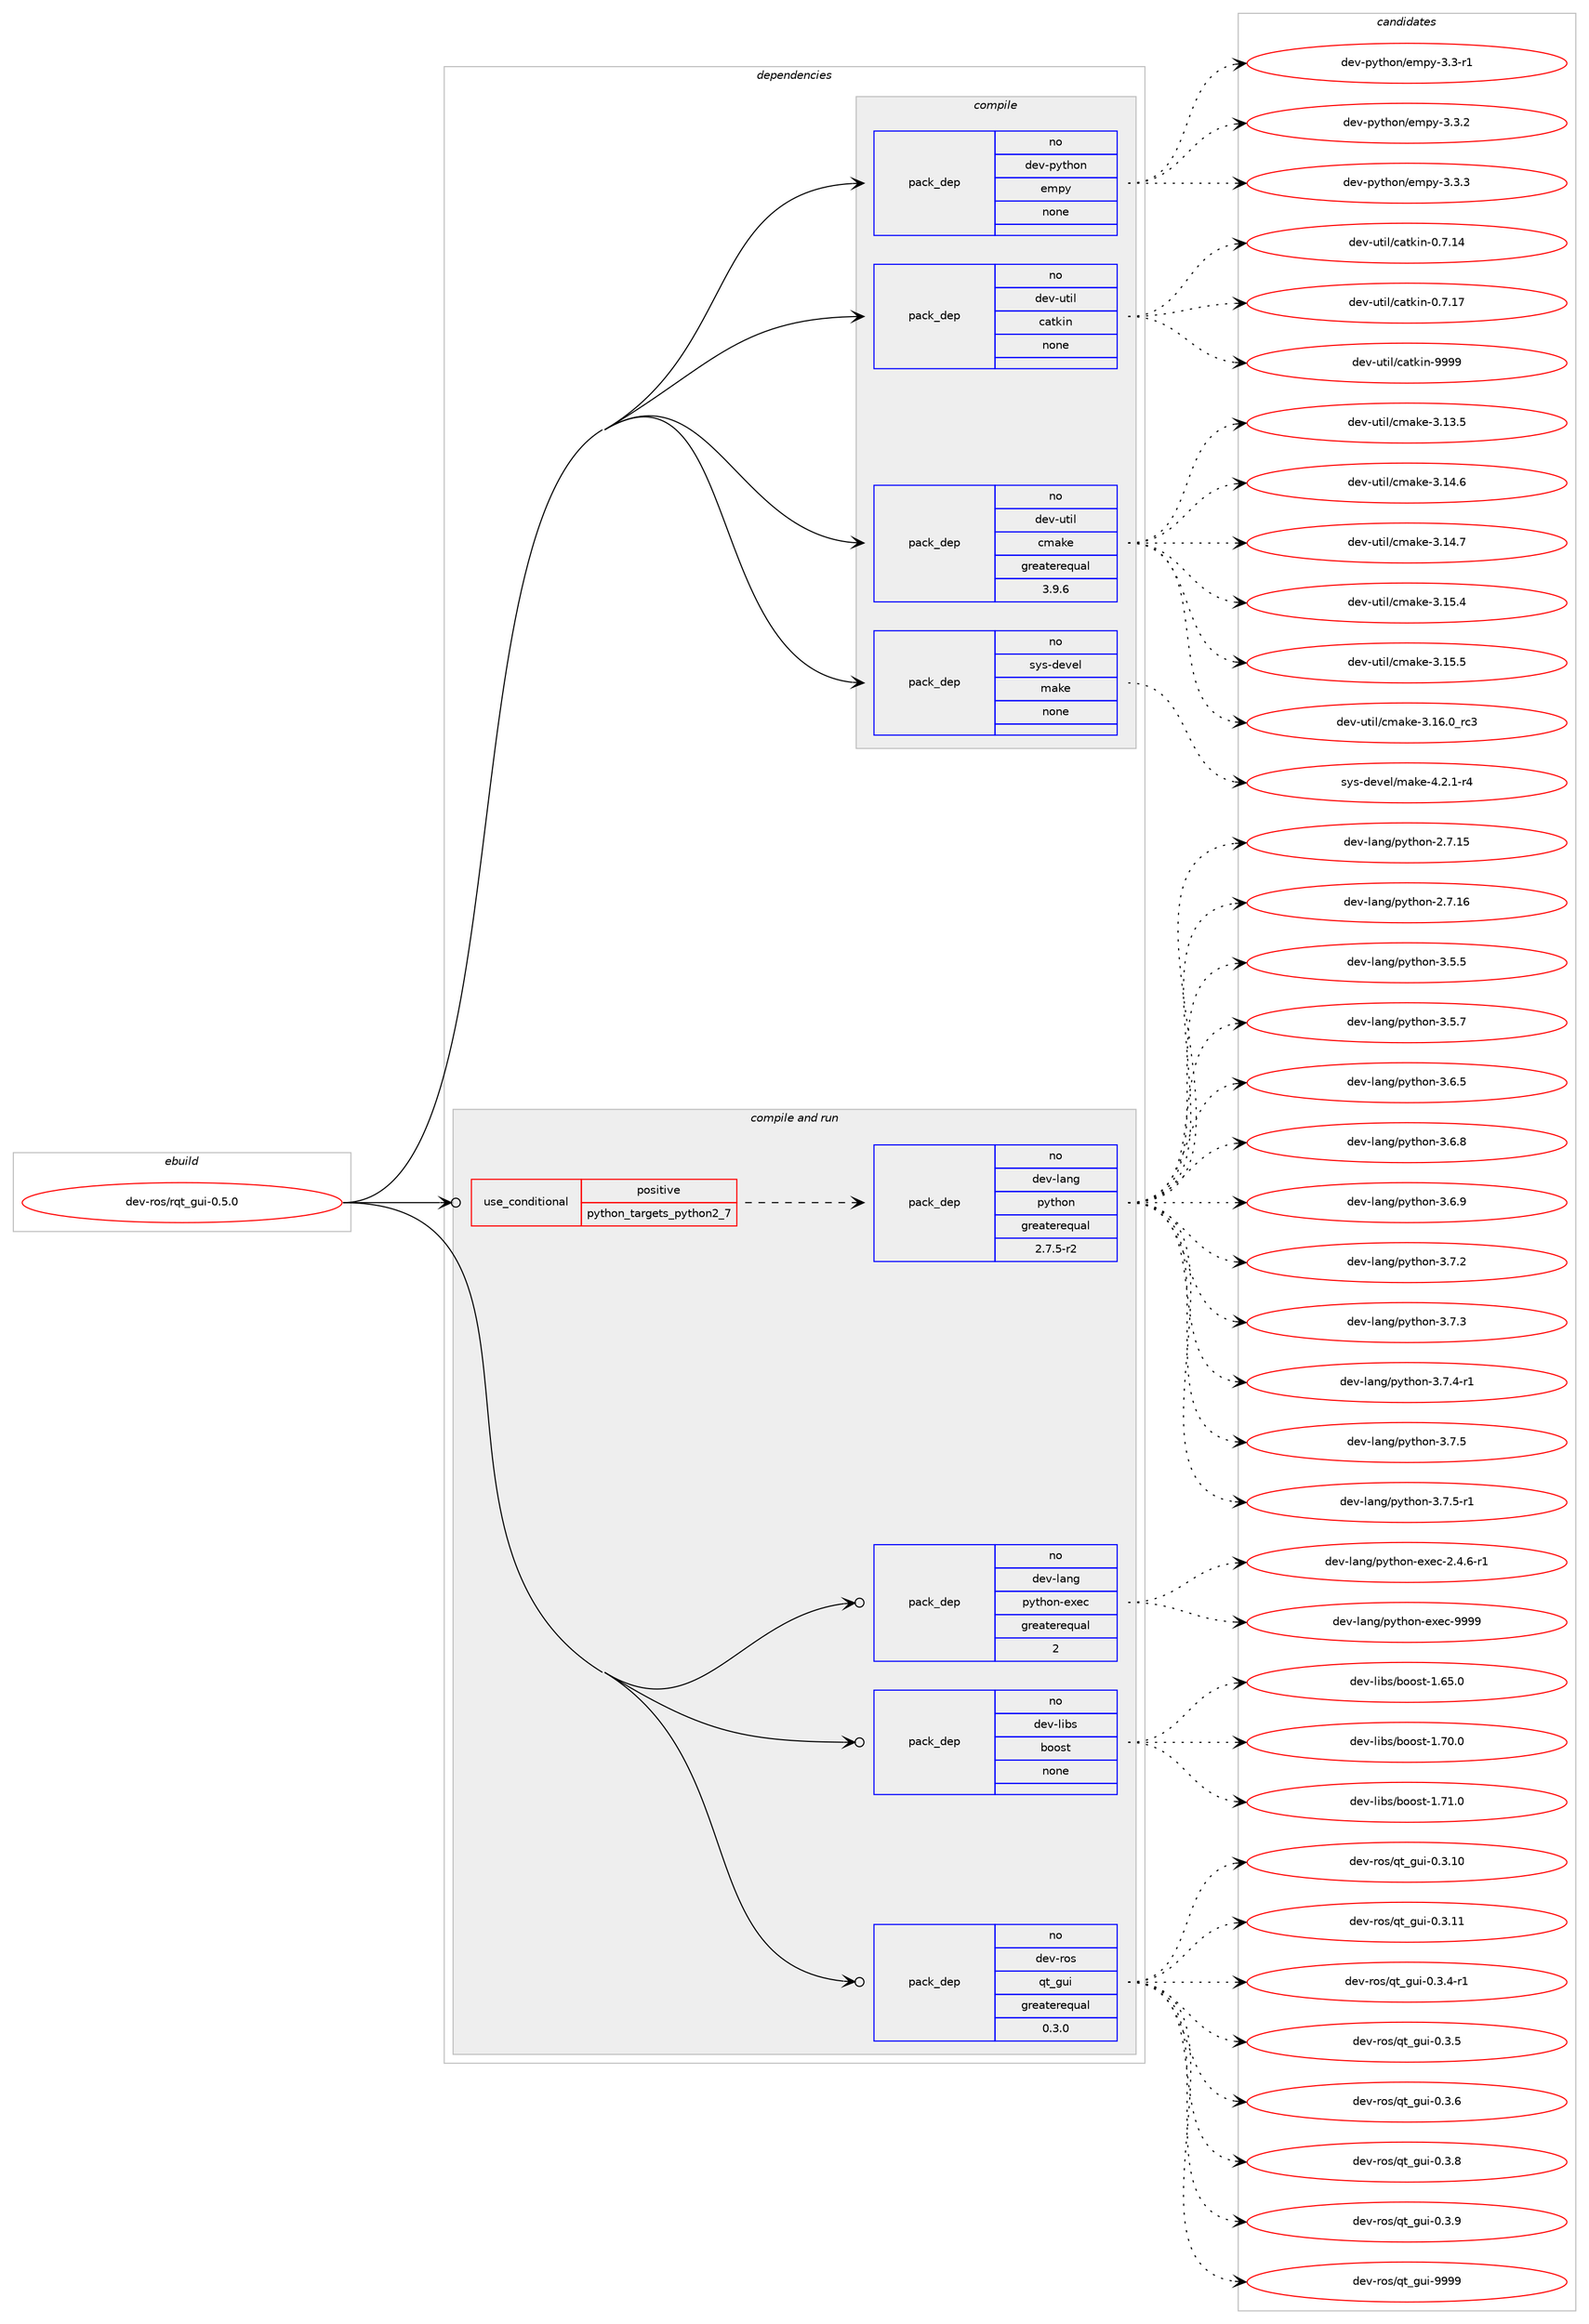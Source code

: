 digraph prolog {

# *************
# Graph options
# *************

newrank=true;
concentrate=true;
compound=true;
graph [rankdir=LR,fontname=Helvetica,fontsize=10,ranksep=1.5];#, ranksep=2.5, nodesep=0.2];
edge  [arrowhead=vee];
node  [fontname=Helvetica,fontsize=10];

# **********
# The ebuild
# **********

subgraph cluster_leftcol {
color=gray;
rank=same;
label=<<i>ebuild</i>>;
id [label="dev-ros/rqt_gui-0.5.0", color=red, width=4, href="../dev-ros/rqt_gui-0.5.0.svg"];
}

# ****************
# The dependencies
# ****************

subgraph cluster_midcol {
color=gray;
label=<<i>dependencies</i>>;
subgraph cluster_compile {
fillcolor="#eeeeee";
style=filled;
label=<<i>compile</i>>;
subgraph pack498246 {
dependency665419 [label=<<TABLE BORDER="0" CELLBORDER="1" CELLSPACING="0" CELLPADDING="4" WIDTH="220"><TR><TD ROWSPAN="6" CELLPADDING="30">pack_dep</TD></TR><TR><TD WIDTH="110">no</TD></TR><TR><TD>dev-python</TD></TR><TR><TD>empy</TD></TR><TR><TD>none</TD></TR><TR><TD></TD></TR></TABLE>>, shape=none, color=blue];
}
id:e -> dependency665419:w [weight=20,style="solid",arrowhead="vee"];
subgraph pack498247 {
dependency665420 [label=<<TABLE BORDER="0" CELLBORDER="1" CELLSPACING="0" CELLPADDING="4" WIDTH="220"><TR><TD ROWSPAN="6" CELLPADDING="30">pack_dep</TD></TR><TR><TD WIDTH="110">no</TD></TR><TR><TD>dev-util</TD></TR><TR><TD>catkin</TD></TR><TR><TD>none</TD></TR><TR><TD></TD></TR></TABLE>>, shape=none, color=blue];
}
id:e -> dependency665420:w [weight=20,style="solid",arrowhead="vee"];
subgraph pack498248 {
dependency665421 [label=<<TABLE BORDER="0" CELLBORDER="1" CELLSPACING="0" CELLPADDING="4" WIDTH="220"><TR><TD ROWSPAN="6" CELLPADDING="30">pack_dep</TD></TR><TR><TD WIDTH="110">no</TD></TR><TR><TD>dev-util</TD></TR><TR><TD>cmake</TD></TR><TR><TD>greaterequal</TD></TR><TR><TD>3.9.6</TD></TR></TABLE>>, shape=none, color=blue];
}
id:e -> dependency665421:w [weight=20,style="solid",arrowhead="vee"];
subgraph pack498249 {
dependency665422 [label=<<TABLE BORDER="0" CELLBORDER="1" CELLSPACING="0" CELLPADDING="4" WIDTH="220"><TR><TD ROWSPAN="6" CELLPADDING="30">pack_dep</TD></TR><TR><TD WIDTH="110">no</TD></TR><TR><TD>sys-devel</TD></TR><TR><TD>make</TD></TR><TR><TD>none</TD></TR><TR><TD></TD></TR></TABLE>>, shape=none, color=blue];
}
id:e -> dependency665422:w [weight=20,style="solid",arrowhead="vee"];
}
subgraph cluster_compileandrun {
fillcolor="#eeeeee";
style=filled;
label=<<i>compile and run</i>>;
subgraph cond155267 {
dependency665423 [label=<<TABLE BORDER="0" CELLBORDER="1" CELLSPACING="0" CELLPADDING="4"><TR><TD ROWSPAN="3" CELLPADDING="10">use_conditional</TD></TR><TR><TD>positive</TD></TR><TR><TD>python_targets_python2_7</TD></TR></TABLE>>, shape=none, color=red];
subgraph pack498250 {
dependency665424 [label=<<TABLE BORDER="0" CELLBORDER="1" CELLSPACING="0" CELLPADDING="4" WIDTH="220"><TR><TD ROWSPAN="6" CELLPADDING="30">pack_dep</TD></TR><TR><TD WIDTH="110">no</TD></TR><TR><TD>dev-lang</TD></TR><TR><TD>python</TD></TR><TR><TD>greaterequal</TD></TR><TR><TD>2.7.5-r2</TD></TR></TABLE>>, shape=none, color=blue];
}
dependency665423:e -> dependency665424:w [weight=20,style="dashed",arrowhead="vee"];
}
id:e -> dependency665423:w [weight=20,style="solid",arrowhead="odotvee"];
subgraph pack498251 {
dependency665425 [label=<<TABLE BORDER="0" CELLBORDER="1" CELLSPACING="0" CELLPADDING="4" WIDTH="220"><TR><TD ROWSPAN="6" CELLPADDING="30">pack_dep</TD></TR><TR><TD WIDTH="110">no</TD></TR><TR><TD>dev-lang</TD></TR><TR><TD>python-exec</TD></TR><TR><TD>greaterequal</TD></TR><TR><TD>2</TD></TR></TABLE>>, shape=none, color=blue];
}
id:e -> dependency665425:w [weight=20,style="solid",arrowhead="odotvee"];
subgraph pack498252 {
dependency665426 [label=<<TABLE BORDER="0" CELLBORDER="1" CELLSPACING="0" CELLPADDING="4" WIDTH="220"><TR><TD ROWSPAN="6" CELLPADDING="30">pack_dep</TD></TR><TR><TD WIDTH="110">no</TD></TR><TR><TD>dev-libs</TD></TR><TR><TD>boost</TD></TR><TR><TD>none</TD></TR><TR><TD></TD></TR></TABLE>>, shape=none, color=blue];
}
id:e -> dependency665426:w [weight=20,style="solid",arrowhead="odotvee"];
subgraph pack498253 {
dependency665427 [label=<<TABLE BORDER="0" CELLBORDER="1" CELLSPACING="0" CELLPADDING="4" WIDTH="220"><TR><TD ROWSPAN="6" CELLPADDING="30">pack_dep</TD></TR><TR><TD WIDTH="110">no</TD></TR><TR><TD>dev-ros</TD></TR><TR><TD>qt_gui</TD></TR><TR><TD>greaterequal</TD></TR><TR><TD>0.3.0</TD></TR></TABLE>>, shape=none, color=blue];
}
id:e -> dependency665427:w [weight=20,style="solid",arrowhead="odotvee"];
}
subgraph cluster_run {
fillcolor="#eeeeee";
style=filled;
label=<<i>run</i>>;
}
}

# **************
# The candidates
# **************

subgraph cluster_choices {
rank=same;
color=gray;
label=<<i>candidates</i>>;

subgraph choice498246 {
color=black;
nodesep=1;
choice1001011184511212111610411111047101109112121455146514511449 [label="dev-python/empy-3.3-r1", color=red, width=4,href="../dev-python/empy-3.3-r1.svg"];
choice1001011184511212111610411111047101109112121455146514650 [label="dev-python/empy-3.3.2", color=red, width=4,href="../dev-python/empy-3.3.2.svg"];
choice1001011184511212111610411111047101109112121455146514651 [label="dev-python/empy-3.3.3", color=red, width=4,href="../dev-python/empy-3.3.3.svg"];
dependency665419:e -> choice1001011184511212111610411111047101109112121455146514511449:w [style=dotted,weight="100"];
dependency665419:e -> choice1001011184511212111610411111047101109112121455146514650:w [style=dotted,weight="100"];
dependency665419:e -> choice1001011184511212111610411111047101109112121455146514651:w [style=dotted,weight="100"];
}
subgraph choice498247 {
color=black;
nodesep=1;
choice1001011184511711610510847999711610710511045484655464952 [label="dev-util/catkin-0.7.14", color=red, width=4,href="../dev-util/catkin-0.7.14.svg"];
choice1001011184511711610510847999711610710511045484655464955 [label="dev-util/catkin-0.7.17", color=red, width=4,href="../dev-util/catkin-0.7.17.svg"];
choice100101118451171161051084799971161071051104557575757 [label="dev-util/catkin-9999", color=red, width=4,href="../dev-util/catkin-9999.svg"];
dependency665420:e -> choice1001011184511711610510847999711610710511045484655464952:w [style=dotted,weight="100"];
dependency665420:e -> choice1001011184511711610510847999711610710511045484655464955:w [style=dotted,weight="100"];
dependency665420:e -> choice100101118451171161051084799971161071051104557575757:w [style=dotted,weight="100"];
}
subgraph choice498248 {
color=black;
nodesep=1;
choice1001011184511711610510847991099710710145514649514653 [label="dev-util/cmake-3.13.5", color=red, width=4,href="../dev-util/cmake-3.13.5.svg"];
choice1001011184511711610510847991099710710145514649524654 [label="dev-util/cmake-3.14.6", color=red, width=4,href="../dev-util/cmake-3.14.6.svg"];
choice1001011184511711610510847991099710710145514649524655 [label="dev-util/cmake-3.14.7", color=red, width=4,href="../dev-util/cmake-3.14.7.svg"];
choice1001011184511711610510847991099710710145514649534652 [label="dev-util/cmake-3.15.4", color=red, width=4,href="../dev-util/cmake-3.15.4.svg"];
choice1001011184511711610510847991099710710145514649534653 [label="dev-util/cmake-3.15.5", color=red, width=4,href="../dev-util/cmake-3.15.5.svg"];
choice1001011184511711610510847991099710710145514649544648951149951 [label="dev-util/cmake-3.16.0_rc3", color=red, width=4,href="../dev-util/cmake-3.16.0_rc3.svg"];
dependency665421:e -> choice1001011184511711610510847991099710710145514649514653:w [style=dotted,weight="100"];
dependency665421:e -> choice1001011184511711610510847991099710710145514649524654:w [style=dotted,weight="100"];
dependency665421:e -> choice1001011184511711610510847991099710710145514649524655:w [style=dotted,weight="100"];
dependency665421:e -> choice1001011184511711610510847991099710710145514649534652:w [style=dotted,weight="100"];
dependency665421:e -> choice1001011184511711610510847991099710710145514649534653:w [style=dotted,weight="100"];
dependency665421:e -> choice1001011184511711610510847991099710710145514649544648951149951:w [style=dotted,weight="100"];
}
subgraph choice498249 {
color=black;
nodesep=1;
choice1151211154510010111810110847109971071014552465046494511452 [label="sys-devel/make-4.2.1-r4", color=red, width=4,href="../sys-devel/make-4.2.1-r4.svg"];
dependency665422:e -> choice1151211154510010111810110847109971071014552465046494511452:w [style=dotted,weight="100"];
}
subgraph choice498250 {
color=black;
nodesep=1;
choice10010111845108971101034711212111610411111045504655464953 [label="dev-lang/python-2.7.15", color=red, width=4,href="../dev-lang/python-2.7.15.svg"];
choice10010111845108971101034711212111610411111045504655464954 [label="dev-lang/python-2.7.16", color=red, width=4,href="../dev-lang/python-2.7.16.svg"];
choice100101118451089711010347112121116104111110455146534653 [label="dev-lang/python-3.5.5", color=red, width=4,href="../dev-lang/python-3.5.5.svg"];
choice100101118451089711010347112121116104111110455146534655 [label="dev-lang/python-3.5.7", color=red, width=4,href="../dev-lang/python-3.5.7.svg"];
choice100101118451089711010347112121116104111110455146544653 [label="dev-lang/python-3.6.5", color=red, width=4,href="../dev-lang/python-3.6.5.svg"];
choice100101118451089711010347112121116104111110455146544656 [label="dev-lang/python-3.6.8", color=red, width=4,href="../dev-lang/python-3.6.8.svg"];
choice100101118451089711010347112121116104111110455146544657 [label="dev-lang/python-3.6.9", color=red, width=4,href="../dev-lang/python-3.6.9.svg"];
choice100101118451089711010347112121116104111110455146554650 [label="dev-lang/python-3.7.2", color=red, width=4,href="../dev-lang/python-3.7.2.svg"];
choice100101118451089711010347112121116104111110455146554651 [label="dev-lang/python-3.7.3", color=red, width=4,href="../dev-lang/python-3.7.3.svg"];
choice1001011184510897110103471121211161041111104551465546524511449 [label="dev-lang/python-3.7.4-r1", color=red, width=4,href="../dev-lang/python-3.7.4-r1.svg"];
choice100101118451089711010347112121116104111110455146554653 [label="dev-lang/python-3.7.5", color=red, width=4,href="../dev-lang/python-3.7.5.svg"];
choice1001011184510897110103471121211161041111104551465546534511449 [label="dev-lang/python-3.7.5-r1", color=red, width=4,href="../dev-lang/python-3.7.5-r1.svg"];
dependency665424:e -> choice10010111845108971101034711212111610411111045504655464953:w [style=dotted,weight="100"];
dependency665424:e -> choice10010111845108971101034711212111610411111045504655464954:w [style=dotted,weight="100"];
dependency665424:e -> choice100101118451089711010347112121116104111110455146534653:w [style=dotted,weight="100"];
dependency665424:e -> choice100101118451089711010347112121116104111110455146534655:w [style=dotted,weight="100"];
dependency665424:e -> choice100101118451089711010347112121116104111110455146544653:w [style=dotted,weight="100"];
dependency665424:e -> choice100101118451089711010347112121116104111110455146544656:w [style=dotted,weight="100"];
dependency665424:e -> choice100101118451089711010347112121116104111110455146544657:w [style=dotted,weight="100"];
dependency665424:e -> choice100101118451089711010347112121116104111110455146554650:w [style=dotted,weight="100"];
dependency665424:e -> choice100101118451089711010347112121116104111110455146554651:w [style=dotted,weight="100"];
dependency665424:e -> choice1001011184510897110103471121211161041111104551465546524511449:w [style=dotted,weight="100"];
dependency665424:e -> choice100101118451089711010347112121116104111110455146554653:w [style=dotted,weight="100"];
dependency665424:e -> choice1001011184510897110103471121211161041111104551465546534511449:w [style=dotted,weight="100"];
}
subgraph choice498251 {
color=black;
nodesep=1;
choice10010111845108971101034711212111610411111045101120101994550465246544511449 [label="dev-lang/python-exec-2.4.6-r1", color=red, width=4,href="../dev-lang/python-exec-2.4.6-r1.svg"];
choice10010111845108971101034711212111610411111045101120101994557575757 [label="dev-lang/python-exec-9999", color=red, width=4,href="../dev-lang/python-exec-9999.svg"];
dependency665425:e -> choice10010111845108971101034711212111610411111045101120101994550465246544511449:w [style=dotted,weight="100"];
dependency665425:e -> choice10010111845108971101034711212111610411111045101120101994557575757:w [style=dotted,weight="100"];
}
subgraph choice498252 {
color=black;
nodesep=1;
choice1001011184510810598115479811111111511645494654534648 [label="dev-libs/boost-1.65.0", color=red, width=4,href="../dev-libs/boost-1.65.0.svg"];
choice1001011184510810598115479811111111511645494655484648 [label="dev-libs/boost-1.70.0", color=red, width=4,href="../dev-libs/boost-1.70.0.svg"];
choice1001011184510810598115479811111111511645494655494648 [label="dev-libs/boost-1.71.0", color=red, width=4,href="../dev-libs/boost-1.71.0.svg"];
dependency665426:e -> choice1001011184510810598115479811111111511645494654534648:w [style=dotted,weight="100"];
dependency665426:e -> choice1001011184510810598115479811111111511645494655484648:w [style=dotted,weight="100"];
dependency665426:e -> choice1001011184510810598115479811111111511645494655494648:w [style=dotted,weight="100"];
}
subgraph choice498253 {
color=black;
nodesep=1;
choice10010111845114111115471131169510311710545484651464948 [label="dev-ros/qt_gui-0.3.10", color=red, width=4,href="../dev-ros/qt_gui-0.3.10.svg"];
choice10010111845114111115471131169510311710545484651464949 [label="dev-ros/qt_gui-0.3.11", color=red, width=4,href="../dev-ros/qt_gui-0.3.11.svg"];
choice1001011184511411111547113116951031171054548465146524511449 [label="dev-ros/qt_gui-0.3.4-r1", color=red, width=4,href="../dev-ros/qt_gui-0.3.4-r1.svg"];
choice100101118451141111154711311695103117105454846514653 [label="dev-ros/qt_gui-0.3.5", color=red, width=4,href="../dev-ros/qt_gui-0.3.5.svg"];
choice100101118451141111154711311695103117105454846514654 [label="dev-ros/qt_gui-0.3.6", color=red, width=4,href="../dev-ros/qt_gui-0.3.6.svg"];
choice100101118451141111154711311695103117105454846514656 [label="dev-ros/qt_gui-0.3.8", color=red, width=4,href="../dev-ros/qt_gui-0.3.8.svg"];
choice100101118451141111154711311695103117105454846514657 [label="dev-ros/qt_gui-0.3.9", color=red, width=4,href="../dev-ros/qt_gui-0.3.9.svg"];
choice1001011184511411111547113116951031171054557575757 [label="dev-ros/qt_gui-9999", color=red, width=4,href="../dev-ros/qt_gui-9999.svg"];
dependency665427:e -> choice10010111845114111115471131169510311710545484651464948:w [style=dotted,weight="100"];
dependency665427:e -> choice10010111845114111115471131169510311710545484651464949:w [style=dotted,weight="100"];
dependency665427:e -> choice1001011184511411111547113116951031171054548465146524511449:w [style=dotted,weight="100"];
dependency665427:e -> choice100101118451141111154711311695103117105454846514653:w [style=dotted,weight="100"];
dependency665427:e -> choice100101118451141111154711311695103117105454846514654:w [style=dotted,weight="100"];
dependency665427:e -> choice100101118451141111154711311695103117105454846514656:w [style=dotted,weight="100"];
dependency665427:e -> choice100101118451141111154711311695103117105454846514657:w [style=dotted,weight="100"];
dependency665427:e -> choice1001011184511411111547113116951031171054557575757:w [style=dotted,weight="100"];
}
}

}
